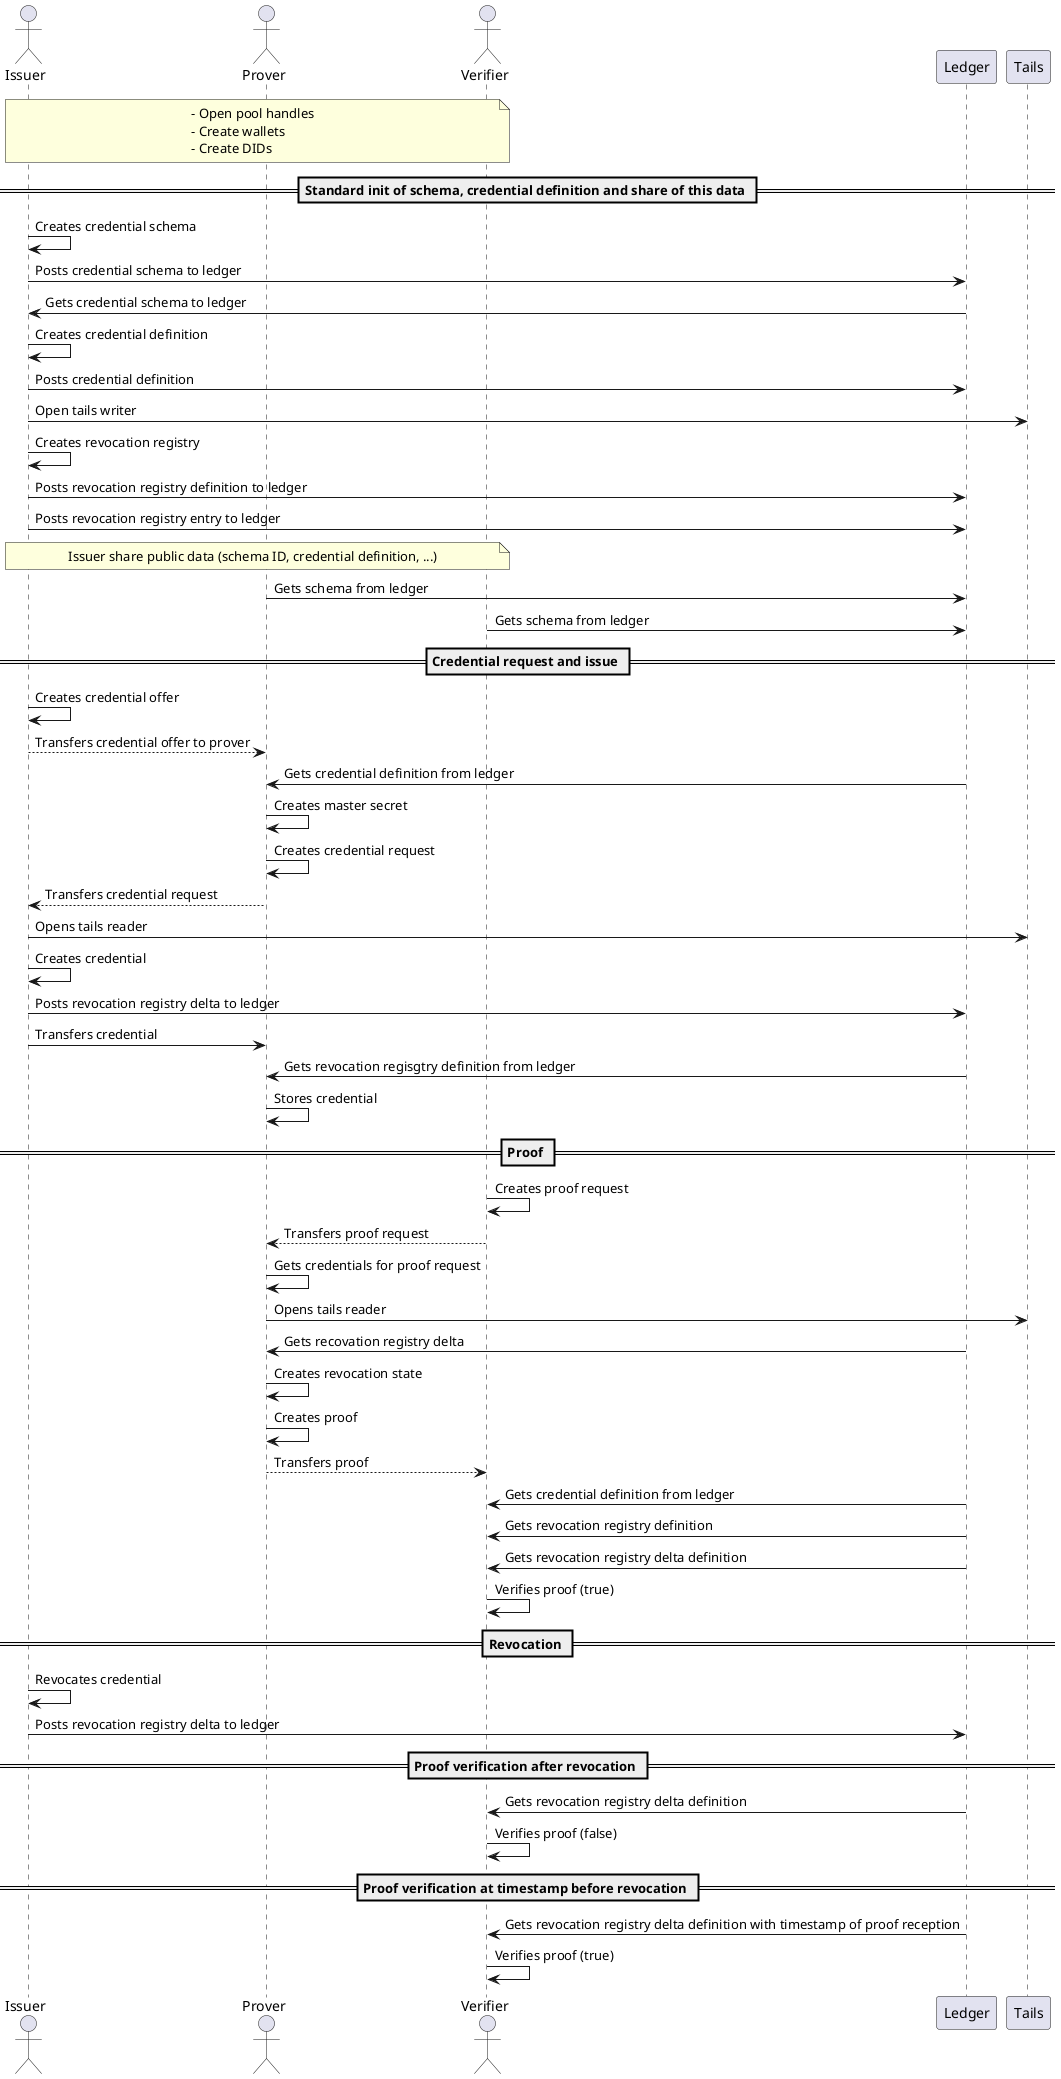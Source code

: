 @startuml

actor "Issuer" as I
actor "Prover" as P
actor "Verifier" as V

participant "Ledger" as L
participant "Tails" as T

note over I, V
- Open pool handles
- Create wallets
- Create DIDs
end note

== Standard init of schema, credential definition and share of this data ==

I -> I : Creates credential schema
I -> L : Posts credential schema to ledger
L -> I : Gets credential schema to ledger
I -> I : Creates credential definition
I -> L : Posts credential definition
I -> T : Open tails writer
I -> I : Creates revocation registry
I -> L : Posts revocation registry definition to ledger
I -> L : Posts revocation registry entry to ledger

note over I, V
Issuer share public data (schema ID, credential definition, ...)
end note

P -> L : Gets schema from ledger
V -> L : Gets schema from ledger

== Credential request and issue ==

I -> I : Creates credential offer
I --> P : Transfers credential offer to prover
L -> P : Gets credential definition from ledger
P -> P : Creates master secret
P -> P : Creates credential request
P --> I : Transfers credential request
I -> T : Opens tails reader
I -> I : Creates credential
I -> L : Posts revocation registry delta to ledger
I -> P : Transfers credential
L -> P : Gets revocation regisgtry definition from ledger
P -> P : Stores credential

== Proof ==

V -> V : Creates proof request
V --> P : Transfers proof request
P -> P : Gets credentials for proof request
P -> T : Opens tails reader
L -> P : Gets recovation registry delta
P -> P :Creates revocation state
P -> P : Creates proof
P --> V : Transfers proof
L -> V : Gets credential definition from ledger
L -> V : Gets revocation registry definition
L -> V : Gets revocation registry delta definition
V -> V : Verifies proof (true)

== Revocation ==

I -> I : Revocates credential
I -> L : Posts revocation registry delta to ledger

== Proof verification after revocation ==

L -> V : Gets revocation registry delta definition
V -> V : Verifies proof (false)

== Proof verification at timestamp before revocation ==

L -> V : Gets revocation registry delta definition with timestamp of proof reception
V -> V : Verifies proof (true)

@enduml